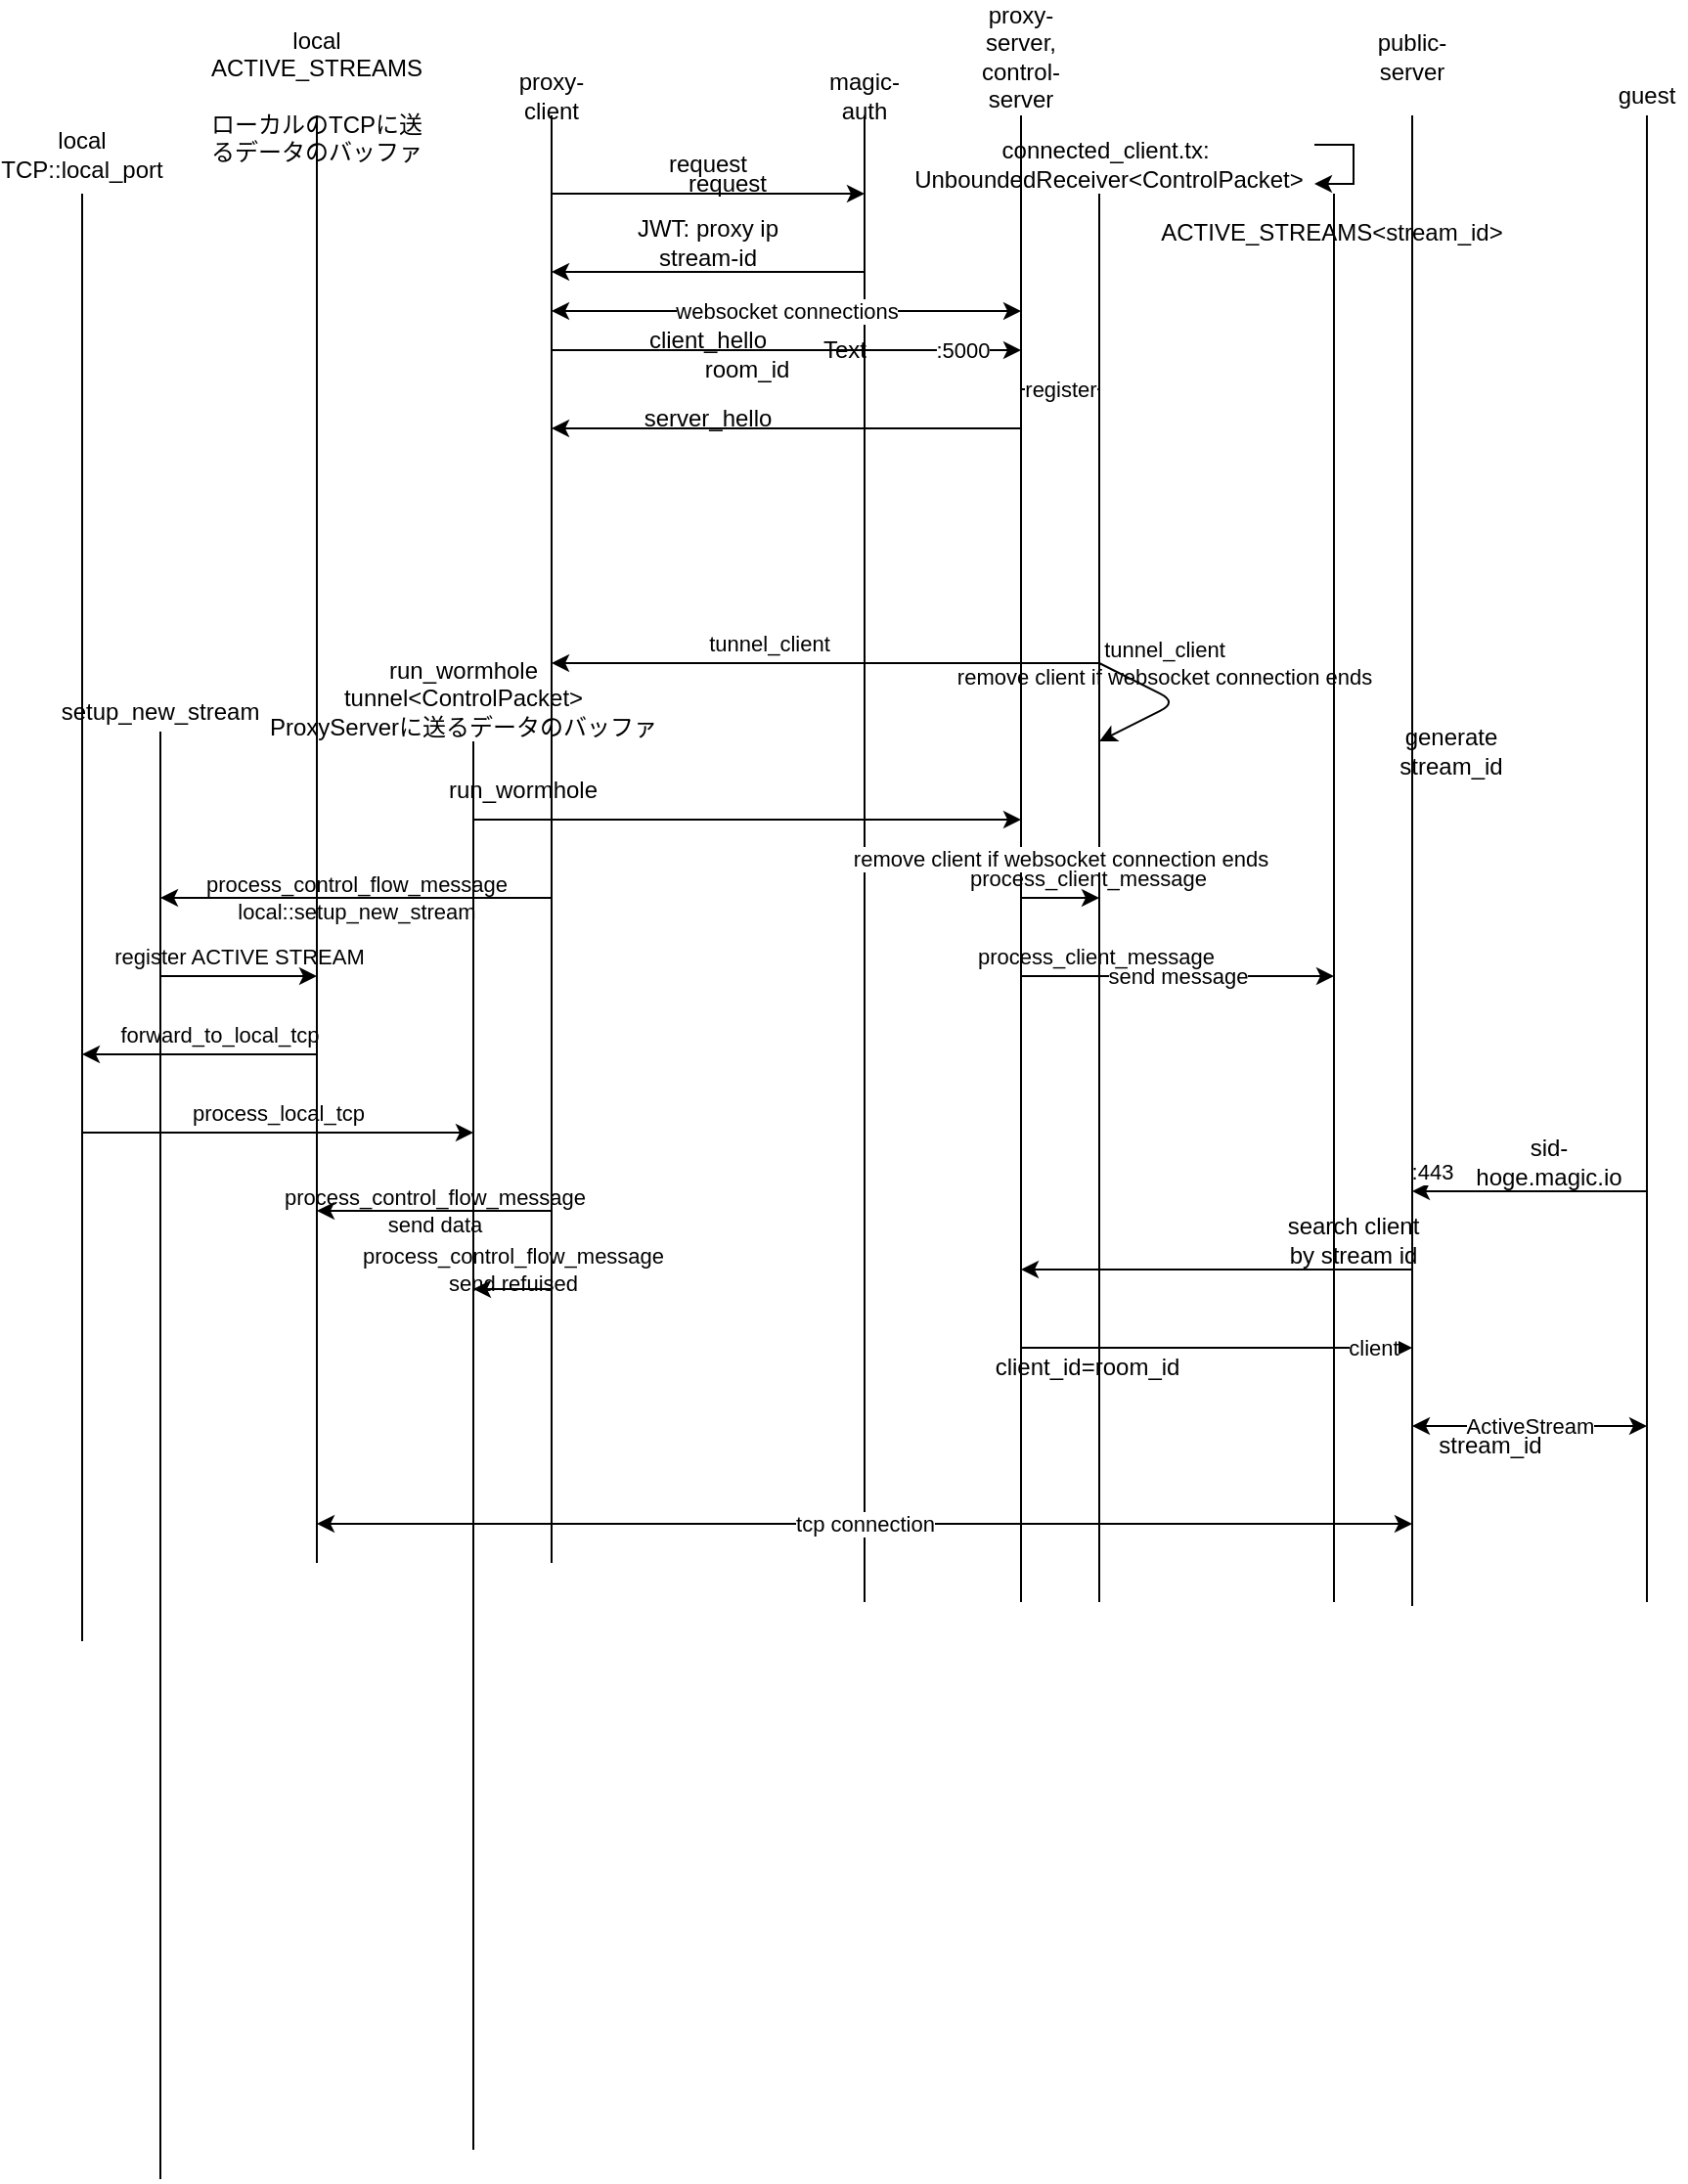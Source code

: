 <mxfile scale="5" border="0">
    <diagram id="aZ7mhe26wOjioxZkOJO4" name="Page-1">
        <mxGraphModel dx="1642" dy="635" grid="1" gridSize="10" guides="1" tooltips="1" connect="1" arrows="1" fold="1" page="1" pageScale="1" pageWidth="827" pageHeight="1169" background="#FFFFFF" math="0" shadow="0">
            <root>
                <mxCell id="0"/>
                <mxCell id="1" parent="0"/>
                <mxCell id="3" value="Text" style="text;html=1;strokeColor=none;fillColor=none;align=center;verticalAlign=middle;whiteSpace=wrap;rounded=0;" parent="1" vertex="1">
                    <mxGeometry x="290" y="190" width="40" height="20" as="geometry"/>
                </mxCell>
                <mxCell id="5" value="&lt;font color=&quot;#000000&quot;&gt;proxy-client&lt;/font&gt;" style="text;html=1;strokeColor=none;fillColor=none;align=center;verticalAlign=middle;whiteSpace=wrap;rounded=0;" parent="1" vertex="1">
                    <mxGeometry x="140" y="60" width="40" height="20" as="geometry"/>
                </mxCell>
                <mxCell id="6" value="" style="endArrow=none;html=1;strokeColor=#000000;" parent="1" edge="1">
                    <mxGeometry width="50" height="50" relative="1" as="geometry">
                        <mxPoint x="160" y="820" as="sourcePoint"/>
                        <mxPoint x="160" y="80" as="targetPoint"/>
                    </mxGeometry>
                </mxCell>
                <mxCell id="7" value="" style="endArrow=none;html=1;strokeColor=#000000;" parent="1" edge="1">
                    <mxGeometry width="50" height="50" relative="1" as="geometry">
                        <mxPoint x="400" y="840" as="sourcePoint"/>
                        <mxPoint x="400" y="80" as="targetPoint"/>
                    </mxGeometry>
                </mxCell>
                <mxCell id="8" value="&lt;font color=&quot;#000000&quot;&gt;proxy-server, control-server&lt;/font&gt;" style="text;html=1;strokeColor=none;fillColor=none;align=center;verticalAlign=middle;whiteSpace=wrap;rounded=0;" parent="1" vertex="1">
                    <mxGeometry x="380" y="40" width="40" height="20" as="geometry"/>
                </mxCell>
                <mxCell id="9" value="" style="endArrow=classic;html=1;strokeColor=#000000;" parent="1" edge="1">
                    <mxGeometry width="50" height="50" relative="1" as="geometry">
                        <mxPoint x="160" y="120" as="sourcePoint"/>
                        <mxPoint x="320" y="120" as="targetPoint"/>
                    </mxGeometry>
                </mxCell>
                <mxCell id="10" value="" style="endArrow=none;html=1;strokeColor=#000000;" parent="1" edge="1">
                    <mxGeometry width="50" height="50" relative="1" as="geometry">
                        <mxPoint x="320" y="840" as="sourcePoint"/>
                        <mxPoint x="320" y="80" as="targetPoint"/>
                    </mxGeometry>
                </mxCell>
                <mxCell id="11" value="&lt;font color=&quot;#000000&quot;&gt;magic-auth&lt;/font&gt;" style="text;html=1;strokeColor=none;fillColor=none;align=center;verticalAlign=middle;whiteSpace=wrap;rounded=0;" parent="1" vertex="1">
                    <mxGeometry x="300" y="60" width="40" height="20" as="geometry"/>
                </mxCell>
                <mxCell id="12" value="&lt;font color=&quot;#000000&quot;&gt;request&lt;/font&gt;" style="text;html=1;strokeColor=none;fillColor=none;align=center;verticalAlign=middle;whiteSpace=wrap;rounded=0;" parent="1" vertex="1">
                    <mxGeometry x="220" y="100" width="40" height="10" as="geometry"/>
                </mxCell>
                <mxCell id="13" value="" style="endArrow=classic;html=1;strokeColor=#000000;" parent="1" edge="1">
                    <mxGeometry width="50" height="50" relative="1" as="geometry">
                        <mxPoint x="320" y="160" as="sourcePoint"/>
                        <mxPoint x="160" y="160" as="targetPoint"/>
                    </mxGeometry>
                </mxCell>
                <mxCell id="14" value="&lt;font color=&quot;#000000&quot;&gt;JWT: proxy ip&lt;br&gt;stream-id&lt;br&gt;&lt;/font&gt;" style="text;html=1;strokeColor=none;fillColor=none;align=center;verticalAlign=middle;whiteSpace=wrap;rounded=0;" parent="1" vertex="1">
                    <mxGeometry x="200" y="140" width="80" height="10" as="geometry"/>
                </mxCell>
                <mxCell id="15" value="" style="endArrow=classic;html=1;strokeColor=#000000;" parent="1" edge="1">
                    <mxGeometry width="50" height="50" relative="1" as="geometry">
                        <mxPoint x="160" y="200" as="sourcePoint"/>
                        <mxPoint x="400" y="200" as="targetPoint"/>
                    </mxGeometry>
                </mxCell>
                <mxCell id="31" value=":5000" style="edgeLabel;html=1;align=center;verticalAlign=middle;resizable=0;points=[];fontColor=#000000;labelBackgroundColor=#ffffff;" parent="15" vertex="1" connectable="0">
                    <mxGeometry x="0.856" y="1" relative="1" as="geometry">
                        <mxPoint x="-13" y="1" as="offset"/>
                    </mxGeometry>
                </mxCell>
                <mxCell id="17" value="&lt;font color=&quot;#000000&quot;&gt;client_hello&lt;/font&gt;" style="text;html=1;strokeColor=none;fillColor=none;align=center;verticalAlign=middle;whiteSpace=wrap;rounded=0;" parent="1" vertex="1">
                    <mxGeometry x="200" y="190" width="80" height="10" as="geometry"/>
                </mxCell>
                <mxCell id="20" value="&lt;font&gt;websocket connections&lt;/font&gt;" style="endArrow=classic;startArrow=classic;html=1;strokeColor=#000000;labelBackgroundColor=#ffffff;fontColor=#000000;" parent="1" edge="1">
                    <mxGeometry width="50" height="50" relative="1" as="geometry">
                        <mxPoint x="160" y="180" as="sourcePoint"/>
                        <mxPoint x="400" y="180" as="targetPoint"/>
                    </mxGeometry>
                </mxCell>
                <mxCell id="21" value="" style="endArrow=none;html=1;strokeColor=#000000;" parent="1" edge="1">
                    <mxGeometry width="50" height="50" relative="1" as="geometry">
                        <mxPoint x="40" y="820" as="sourcePoint"/>
                        <mxPoint x="40" y="80" as="targetPoint"/>
                    </mxGeometry>
                </mxCell>
                <mxCell id="23" value="" style="endArrow=none;html=1;strokeColor=#000000;" parent="1" edge="1">
                    <mxGeometry width="50" height="50" relative="1" as="geometry">
                        <mxPoint x="720" y="840" as="sourcePoint"/>
                        <mxPoint x="720" y="80" as="targetPoint"/>
                    </mxGeometry>
                </mxCell>
                <mxCell id="24" value="&lt;font color=&quot;#000000&quot;&gt;guest&lt;/font&gt;" style="text;html=1;strokeColor=none;fillColor=none;align=center;verticalAlign=middle;whiteSpace=wrap;rounded=0;" parent="1" vertex="1">
                    <mxGeometry x="700" y="60" width="40" height="20" as="geometry"/>
                </mxCell>
                <mxCell id="25" value="" style="endArrow=classic;html=1;strokeColor=#000000;" parent="1" edge="1">
                    <mxGeometry width="50" height="50" relative="1" as="geometry">
                        <mxPoint x="720" y="630" as="sourcePoint"/>
                        <mxPoint x="600" y="630" as="targetPoint"/>
                    </mxGeometry>
                </mxCell>
                <mxCell id="33" value=":443" style="edgeLabel;html=1;align=center;verticalAlign=middle;resizable=0;points=[];fontColor=#000000;labelBackgroundColor=#ffffff;" parent="25" vertex="1" connectable="0">
                    <mxGeometry x="0.8" y="-1" relative="1" as="geometry">
                        <mxPoint x="-2" y="-9" as="offset"/>
                    </mxGeometry>
                </mxCell>
                <mxCell id="26" value="&lt;font color=&quot;#000000&quot;&gt;sid-hoge.magic.io&lt;/font&gt;" style="text;html=1;strokeColor=none;fillColor=none;align=center;verticalAlign=middle;whiteSpace=wrap;rounded=0;" parent="1" vertex="1">
                    <mxGeometry x="630" y="610" width="80" height="10" as="geometry"/>
                </mxCell>
                <mxCell id="29" value="&lt;font color=&quot;#000000&quot;&gt;local&lt;br&gt;ACTIVE_STREAMS&lt;br&gt;&lt;br&gt;ローカルのTCPに送るデータのバッファ&lt;br&gt;&lt;/font&gt;" style="text;html=1;strokeColor=none;fillColor=none;align=center;verticalAlign=middle;whiteSpace=wrap;rounded=0;" parent="1" vertex="1">
                    <mxGeometry x="20" y="60" width="40" height="20" as="geometry"/>
                </mxCell>
                <mxCell id="30" value="tcp connection" style="endArrow=classic;startArrow=classic;html=1;strokeColor=#000000;labelBackgroundColor=#ffffff;fontColor=#000000;" parent="1" edge="1">
                    <mxGeometry width="50" height="50" relative="1" as="geometry">
                        <mxPoint x="40" y="800" as="sourcePoint"/>
                        <mxPoint x="600" y="800" as="targetPoint"/>
                    </mxGeometry>
                </mxCell>
                <mxCell id="35" value="" style="endArrow=none;html=1;strokeColor=#000000;" parent="1" edge="1">
                    <mxGeometry width="50" height="50" relative="1" as="geometry">
                        <mxPoint x="600" y="842" as="sourcePoint"/>
                        <mxPoint x="600" y="80" as="targetPoint"/>
                    </mxGeometry>
                </mxCell>
                <mxCell id="36" value="&lt;font color=&quot;#000000&quot;&gt;public-server&lt;/font&gt;" style="text;html=1;strokeColor=none;fillColor=none;align=center;verticalAlign=middle;whiteSpace=wrap;rounded=0;" parent="1" vertex="1">
                    <mxGeometry x="580" y="40" width="40" height="20" as="geometry"/>
                </mxCell>
                <mxCell id="38" value="" style="endArrow=classic;html=1;strokeColor=#000000;" parent="1" edge="1">
                    <mxGeometry width="50" height="50" relative="1" as="geometry">
                        <mxPoint x="600" y="670" as="sourcePoint"/>
                        <mxPoint x="400" y="670" as="targetPoint"/>
                    </mxGeometry>
                </mxCell>
                <mxCell id="40" value="&lt;font color=&quot;#000000&quot;&gt;search client by stream id&lt;/font&gt;" style="text;html=1;strokeColor=none;fillColor=none;align=center;verticalAlign=middle;whiteSpace=wrap;rounded=0;" parent="1" vertex="1">
                    <mxGeometry x="530" y="650" width="80" height="10" as="geometry"/>
                </mxCell>
                <mxCell id="44" value="ActiveStream" style="endArrow=classic;startArrow=classic;html=1;strokeColor=#000000;labelBackgroundColor=#ffffff;fontColor=#000000;" parent="1" edge="1">
                    <mxGeometry width="50" height="50" relative="1" as="geometry">
                        <mxPoint x="600" y="750" as="sourcePoint"/>
                        <mxPoint x="720" y="750" as="targetPoint"/>
                    </mxGeometry>
                </mxCell>
                <mxCell id="45" value="room_id" style="text;html=1;strokeColor=none;fillColor=none;align=center;verticalAlign=middle;whiteSpace=wrap;rounded=0;fontColor=#000000;" parent="1" vertex="1">
                    <mxGeometry x="240" y="200" width="40" height="20" as="geometry"/>
                </mxCell>
                <mxCell id="46" value="client_id=room_id" style="text;html=1;strokeColor=none;fillColor=none;align=center;verticalAlign=middle;whiteSpace=wrap;rounded=0;fontColor=#000000;" parent="1" vertex="1">
                    <mxGeometry x="414" y="710" width="40" height="20" as="geometry"/>
                </mxCell>
                <mxCell id="49" value="" style="endArrow=classic;html=1;strokeColor=#000000;" parent="1" edge="1">
                    <mxGeometry width="50" height="50" relative="1" as="geometry">
                        <mxPoint x="400" y="710" as="sourcePoint"/>
                        <mxPoint x="600" y="710" as="targetPoint"/>
                    </mxGeometry>
                </mxCell>
                <mxCell id="50" value="client" style="edgeLabel;html=1;align=center;verticalAlign=middle;resizable=0;points=[];fontColor=#000000;labelBackgroundColor=#ffffff;" parent="49" vertex="1" connectable="0">
                    <mxGeometry x="0.856" y="1" relative="1" as="geometry">
                        <mxPoint x="-6" y="1" as="offset"/>
                    </mxGeometry>
                </mxCell>
                <mxCell id="51" value="stream_id" style="text;html=1;strokeColor=none;fillColor=none;align=center;verticalAlign=middle;whiteSpace=wrap;rounded=0;fontColor=#000000;" parent="1" vertex="1">
                    <mxGeometry x="620" y="750" width="40" height="20" as="geometry"/>
                </mxCell>
                <mxCell id="52" value="" style="endArrow=classic;html=1;strokeColor=#000000;" parent="1" edge="1">
                    <mxGeometry width="50" height="50" relative="1" as="geometry">
                        <mxPoint x="400" y="240" as="sourcePoint"/>
                        <mxPoint x="160" y="240" as="targetPoint"/>
                    </mxGeometry>
                </mxCell>
                <mxCell id="54" value="&lt;font color=&quot;#000000&quot;&gt;server_hello&lt;/font&gt;" style="text;html=1;strokeColor=none;fillColor=none;align=center;verticalAlign=middle;whiteSpace=wrap;rounded=0;" parent="1" vertex="1">
                    <mxGeometry x="200" y="230" width="80" height="10" as="geometry"/>
                </mxCell>
                <mxCell id="56" value="" style="endArrow=none;html=1;strokeColor=#000000;" parent="1" edge="1">
                    <mxGeometry width="50" height="50" relative="1" as="geometry">
                        <mxPoint x="440" y="840" as="sourcePoint"/>
                        <mxPoint x="440" y="120" as="targetPoint"/>
                    </mxGeometry>
                </mxCell>
                <mxCell id="58" value="&lt;span class=&quot;pl-en&quot; style=&quot;box-sizing: border-box&quot;&gt;connected_client.tx:&amp;nbsp;&lt;br&gt;&lt;span style=&quot;&quot;&gt;UnboundedReceiver&amp;lt;ControlPacket&amp;gt;&lt;/span&gt;&lt;br&gt;&lt;/span&gt;" style="text;html=1;strokeColor=none;fillColor=none;align=center;verticalAlign=middle;whiteSpace=wrap;rounded=0;fontColor=#000000;labelBackgroundColor=none;" parent="1" vertex="1">
                    <mxGeometry x="340" y="87.5" width="210" height="35" as="geometry"/>
                </mxCell>
                <mxCell id="59" value="" style="endArrow=classic;html=1;strokeColor=#000000;labelBackgroundColor=#ffffff;" parent="1" edge="1">
                    <mxGeometry width="50" height="50" relative="1" as="geometry">
                        <mxPoint x="440" y="360" as="sourcePoint"/>
                        <mxPoint x="160" y="360" as="targetPoint"/>
                    </mxGeometry>
                </mxCell>
                <mxCell id="60" value="tunnel_client" style="edgeLabel;html=1;align=center;verticalAlign=middle;resizable=0;points=[];labelBackgroundColor=none;fontColor=#000000;" parent="59" vertex="1" connectable="0">
                    <mxGeometry x="0.207" y="3" relative="1" as="geometry">
                        <mxPoint y="-13" as="offset"/>
                    </mxGeometry>
                </mxCell>
                <mxCell id="61" style="edgeStyle=orthogonalEdgeStyle;rounded=0;orthogonalLoop=1;jettySize=auto;html=1;labelBackgroundColor=#ffffff;fontColor=#000000;" parent="1" source="58" target="58" edge="1">
                    <mxGeometry relative="1" as="geometry"/>
                </mxCell>
                <mxCell id="62" value="&lt;font color=&quot;#000000&quot;&gt;remove client if websocket connection ends&lt;/font&gt;" style="endArrow=classic;html=1;strokeColor=#000000;labelBackgroundColor=#ffffff;" parent="1" edge="1">
                    <mxGeometry y="20" width="50" height="50" relative="1" as="geometry">
                        <mxPoint x="400" y="480" as="sourcePoint"/>
                        <mxPoint x="440" y="480" as="targetPoint"/>
                        <mxPoint as="offset"/>
                    </mxGeometry>
                </mxCell>
                <mxCell id="63" value="process_client_message" style="edgeLabel;html=1;align=center;verticalAlign=middle;resizable=0;points=[];labelBackgroundColor=none;fontColor=#000000;" parent="62" vertex="1" connectable="0">
                    <mxGeometry x="0.207" y="3" relative="1" as="geometry">
                        <mxPoint x="10" y="-7" as="offset"/>
                    </mxGeometry>
                </mxCell>
                <mxCell id="64" value="" style="endArrow=none;html=1;strokeColor=#000000;" parent="1" edge="1">
                    <mxGeometry width="50" height="50" relative="1" as="geometry">
                        <mxPoint x="560" y="840" as="sourcePoint"/>
                        <mxPoint x="560" y="120" as="targetPoint"/>
                    </mxGeometry>
                </mxCell>
                <mxCell id="65" value="&lt;span class=&quot;pl-en&quot; style=&quot;box-sizing: border-box&quot;&gt;ACTIVE_STREAMS&amp;lt;stream_id&amp;gt;&lt;br&gt;&lt;/span&gt;" style="text;html=1;strokeColor=none;fillColor=none;align=center;verticalAlign=middle;whiteSpace=wrap;rounded=0;fontColor=#000000;labelBackgroundColor=none;" parent="1" vertex="1">
                    <mxGeometry x="454" y="122.5" width="210" height="35" as="geometry"/>
                </mxCell>
                <mxCell id="66" value="&lt;font color=&quot;#000000&quot;&gt;send message&lt;/font&gt;" style="endArrow=classic;html=1;strokeColor=#000000;labelBackgroundColor=#ffffff;" parent="1" edge="1">
                    <mxGeometry width="50" height="50" relative="1" as="geometry">
                        <mxPoint x="400" y="520" as="sourcePoint"/>
                        <mxPoint x="560" y="520" as="targetPoint"/>
                    </mxGeometry>
                </mxCell>
                <mxCell id="67" value="process_client_message" style="edgeLabel;html=1;align=center;verticalAlign=middle;resizable=0;points=[];labelBackgroundColor=none;fontColor=#000000;" parent="66" vertex="1" connectable="0">
                    <mxGeometry x="0.207" y="3" relative="1" as="geometry">
                        <mxPoint x="-59" y="-7" as="offset"/>
                    </mxGeometry>
                </mxCell>
                <mxCell id="68" value="" style="endArrow=classic;html=1;strokeColor=#000000;labelBackgroundColor=#ffffff;" parent="1" edge="1">
                    <mxGeometry width="50" height="50" relative="1" as="geometry">
                        <mxPoint x="440" y="360" as="sourcePoint"/>
                        <mxPoint x="440" y="400" as="targetPoint"/>
                        <Array as="points">
                            <mxPoint x="480" y="380"/>
                        </Array>
                    </mxGeometry>
                </mxCell>
                <mxCell id="69" value="tunnel_client&lt;br&gt;remove client if websocket connection ends" style="edgeLabel;html=1;align=center;verticalAlign=middle;resizable=0;points=[];labelBackgroundColor=none;fontColor=#000000;" parent="68" vertex="1" connectable="0">
                    <mxGeometry x="0.207" y="3" relative="1" as="geometry">
                        <mxPoint y="-26.83" as="offset"/>
                    </mxGeometry>
                </mxCell>
                <mxCell id="71" value="" style="endArrow=none;html=1;strokeColor=#000000;" parent="1" edge="1">
                    <mxGeometry width="50" height="50" relative="1" as="geometry">
                        <mxPoint x="120" y="1120" as="sourcePoint"/>
                        <mxPoint x="120" y="400" as="targetPoint"/>
                    </mxGeometry>
                </mxCell>
                <mxCell id="72" value="&lt;span class=&quot;pl-en&quot; style=&quot;box-sizing: border-box&quot;&gt;run_wormhole&lt;br&gt;tunnel&amp;lt;ControlPacket&amp;gt;&lt;br&gt;ProxyServerに送るデータのバッファ&lt;br&gt;&lt;/span&gt;" style="text;html=1;strokeColor=none;fillColor=none;align=center;verticalAlign=middle;whiteSpace=wrap;rounded=0;fontColor=#000000;labelBackgroundColor=none;" parent="1" vertex="1">
                    <mxGeometry x="10" y="360" width="210" height="35" as="geometry"/>
                </mxCell>
                <mxCell id="75" value="" style="endArrow=classic;html=1;strokeColor=#000000;" parent="1" edge="1">
                    <mxGeometry width="50" height="50" relative="1" as="geometry">
                        <mxPoint x="120" y="440" as="sourcePoint"/>
                        <mxPoint x="400" y="440" as="targetPoint"/>
                    </mxGeometry>
                </mxCell>
                <mxCell id="77" value="&lt;font color=&quot;#000000&quot;&gt;request&lt;/font&gt;" style="text;html=1;strokeColor=none;fillColor=none;align=center;verticalAlign=middle;whiteSpace=wrap;rounded=0;" parent="1" vertex="1">
                    <mxGeometry x="230" y="110" width="40" height="10" as="geometry"/>
                </mxCell>
                <mxCell id="80" value="process_control_flow_message&lt;br&gt;local::setup_new_stream" style="endArrow=classic;html=1;strokeColor=#000000;labelBackgroundColor=none;fontColor=#000000;" parent="1" edge="1">
                    <mxGeometry width="50" height="50" relative="1" as="geometry">
                        <mxPoint x="160" y="480" as="sourcePoint"/>
                        <mxPoint x="-40" y="480" as="targetPoint"/>
                    </mxGeometry>
                </mxCell>
                <mxCell id="82" value="process_control_flow_message&lt;br&gt;send data" style="endArrow=classic;html=1;strokeColor=#000000;labelBackgroundColor=none;fontColor=#000000;" parent="1" edge="1">
                    <mxGeometry width="50" height="50" relative="1" as="geometry">
                        <mxPoint x="160" y="640" as="sourcePoint"/>
                        <mxPoint x="40" y="640" as="targetPoint"/>
                        <mxPoint as="offset"/>
                    </mxGeometry>
                </mxCell>
                <mxCell id="83" value="process_control_flow_message&lt;br&gt;send refuised" style="endArrow=classic;html=1;strokeColor=#000000;labelBackgroundColor=none;fontColor=#000000;" parent="1" edge="1">
                    <mxGeometry y="-10" width="50" height="50" relative="1" as="geometry">
                        <mxPoint x="160" y="680" as="sourcePoint"/>
                        <mxPoint x="120" y="680" as="targetPoint"/>
                        <mxPoint as="offset"/>
                    </mxGeometry>
                </mxCell>
                <mxCell id="84" value="" style="endArrow=none;html=1;strokeColor=#000000;" parent="1" edge="1">
                    <mxGeometry width="50" height="50" relative="1" as="geometry">
                        <mxPoint x="-80" y="860" as="sourcePoint"/>
                        <mxPoint x="-80" y="120" as="targetPoint"/>
                    </mxGeometry>
                </mxCell>
                <mxCell id="85" value="&lt;font color=&quot;#000000&quot;&gt;local&lt;br&gt;TCP::local_port&lt;br&gt;&lt;/font&gt;" style="text;html=1;strokeColor=none;fillColor=none;align=center;verticalAlign=middle;whiteSpace=wrap;rounded=0;" parent="1" vertex="1">
                    <mxGeometry x="-100" y="90" width="40" height="20" as="geometry"/>
                </mxCell>
                <mxCell id="87" value="" style="endArrow=none;html=1;strokeColor=#000000;" parent="1" edge="1">
                    <mxGeometry width="50" height="50" relative="1" as="geometry">
                        <mxPoint x="-40" y="1135" as="sourcePoint"/>
                        <mxPoint x="-40" y="395" as="targetPoint"/>
                    </mxGeometry>
                </mxCell>
                <mxCell id="88" value="&lt;font color=&quot;#000000&quot;&gt;setup_new_stream&lt;br&gt;&lt;/font&gt;" style="text;html=1;strokeColor=none;fillColor=none;align=center;verticalAlign=middle;whiteSpace=wrap;rounded=0;" parent="1" vertex="1">
                    <mxGeometry x="-60" y="375" width="40" height="20" as="geometry"/>
                </mxCell>
                <mxCell id="90" value="register ACTIVE STREAM" style="endArrow=classic;html=1;strokeColor=#000000;labelBackgroundColor=none;fontColor=#000000;" parent="1" edge="1">
                    <mxGeometry y="10" width="50" height="50" relative="1" as="geometry">
                        <mxPoint x="-40" y="520" as="sourcePoint"/>
                        <mxPoint x="40" y="520" as="targetPoint"/>
                        <mxPoint as="offset"/>
                    </mxGeometry>
                </mxCell>
                <mxCell id="91" value="forward_to_local_tcp" style="endArrow=classic;html=1;strokeColor=#000000;labelBackgroundColor=none;fontColor=#000000;" parent="1" edge="1">
                    <mxGeometry x="-0.167" y="-10" width="50" height="50" relative="1" as="geometry">
                        <mxPoint x="40" y="560" as="sourcePoint"/>
                        <mxPoint x="-80" y="560" as="targetPoint"/>
                        <mxPoint as="offset"/>
                    </mxGeometry>
                </mxCell>
                <mxCell id="93" value="process_local_tcp" style="endArrow=classic;html=1;strokeColor=#000000;labelBackgroundColor=none;fontColor=#000000;" parent="1" edge="1">
                    <mxGeometry y="10" width="50" height="50" relative="1" as="geometry">
                        <mxPoint x="-80" y="600" as="sourcePoint"/>
                        <mxPoint x="120" y="600" as="targetPoint"/>
                        <mxPoint as="offset"/>
                    </mxGeometry>
                </mxCell>
                <mxCell id="94" value="generate stream_id" style="text;html=1;strokeColor=none;fillColor=none;align=center;verticalAlign=middle;whiteSpace=wrap;rounded=0;labelBackgroundColor=none;fontColor=#000000;" parent="1" vertex="1">
                    <mxGeometry x="600" y="395" width="40" height="20" as="geometry"/>
                </mxCell>
                <mxCell id="96" value="run_wormhole" style="text;html=1;align=center;verticalAlign=middle;resizable=0;points=[];autosize=1;fontColor=#000000;" parent="1" vertex="1">
                    <mxGeometry x="100" y="415" width="90" height="20" as="geometry"/>
                </mxCell>
                <mxCell id="97" value="&lt;span style=&quot;background-color: rgb(255 , 255 , 255)&quot;&gt;&lt;font color=&quot;#000000&quot;&gt;register&lt;/font&gt;&lt;/span&gt;" style="endArrow=classic;html=1;strokeColor=#000000;" parent="1" edge="1">
                    <mxGeometry width="50" height="50" relative="1" as="geometry">
                        <mxPoint x="400" y="220" as="sourcePoint"/>
                        <mxPoint x="440" y="220" as="targetPoint"/>
                    </mxGeometry>
                </mxCell>
            </root>
        </mxGraphModel>
    </diagram>
</mxfile>